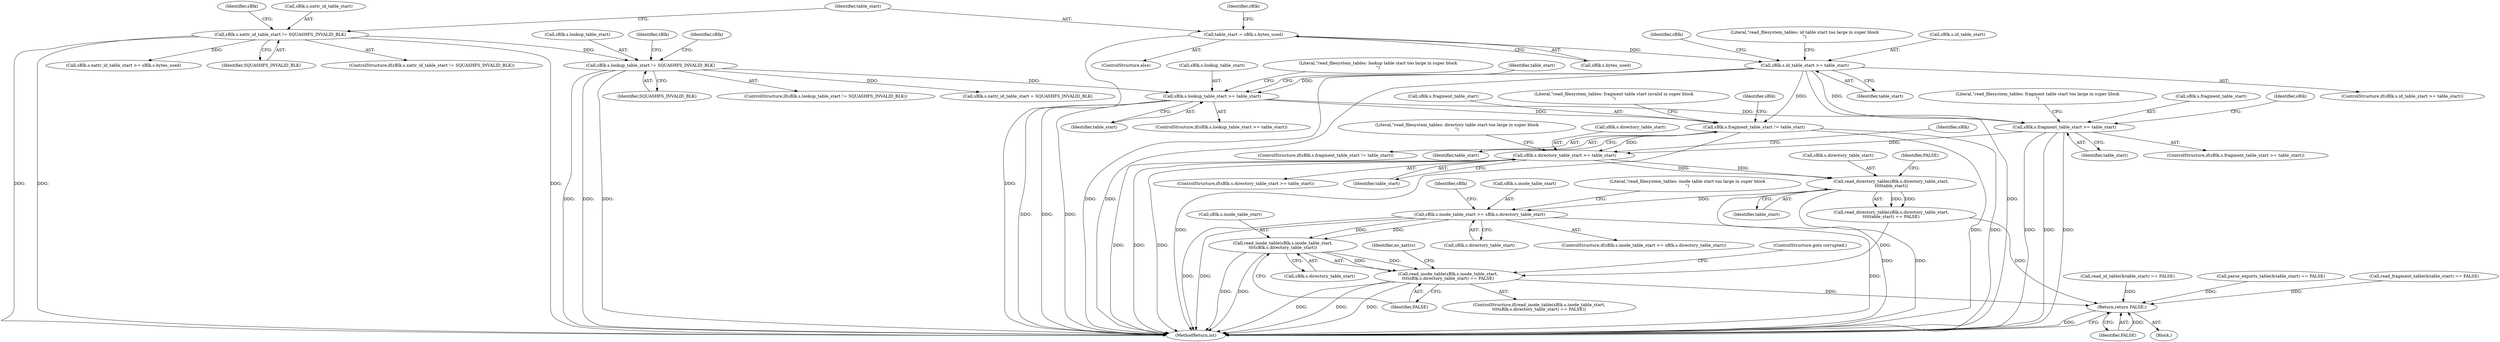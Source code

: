 digraph "0_squashfs-tools_f95864afe8833fe3ad782d714b41378e860977b1_1@API" {
"1000341" [label="(Call,read_inode_table(sBlk.s.inode_table_start,\n\t\t\t\tsBlk.s.directory_table_start))"];
"1000324" [label="(Call,sBlk.s.inode_table_start >= sBlk.s.directory_table_start)"];
"1000314" [label="(Call,read_directory_table(sBlk.s.directory_table_start,\n\t\t\t\ttable_start))"];
"1000301" [label="(Call,sBlk.s.directory_table_start >= table_start)"];
"1000252" [label="(Call,sBlk.s.fragment_table_start >= table_start)"];
"1000166" [label="(Call,sBlk.s.id_table_start >= table_start)"];
"1000158" [label="(Call,table_start = sBlk.s.bytes_used)"];
"1000224" [label="(Call,sBlk.s.lookup_table_start >= table_start)"];
"1000215" [label="(Call,sBlk.s.lookup_table_start != SQUASHFS_INVALID_BLK)"];
"1000120" [label="(Call,sBlk.s.xattr_id_table_start != SQUASHFS_INVALID_BLK)"];
"1000289" [label="(Call,sBlk.s.fragment_table_start != table_start)"];
"1000340" [label="(Call,read_inode_table(sBlk.s.inode_table_start,\n\t\t\t\tsBlk.s.directory_table_start) == FALSE)"];
"1000368" [label="(Return,return FALSE;)"];
"1000369" [label="(Identifier,FALSE)"];
"1000344" [label="(Identifier,sBlk)"];
"1000325" [label="(Call,sBlk.s.inode_table_start)"];
"1000157" [label="(ControlStructure,else)"];
"1000169" [label="(Identifier,sBlk)"];
"1000298" [label="(Literal,\"read_filesystem_tables: fragment table start invalid in super block\n\")"];
"1000166" [label="(Call,sBlk.s.id_table_start >= table_start)"];
"1000160" [label="(Call,sBlk.s.bytes_used)"];
"1000347" [label="(Call,sBlk.s.directory_table_start)"];
"1000221" [label="(Identifier,SQUASHFS_INVALID_BLK)"];
"1000167" [label="(Call,sBlk.s.id_table_start)"];
"1000224" [label="(Call,sBlk.s.lookup_table_start >= table_start)"];
"1000172" [label="(Identifier,table_start)"];
"1000214" [label="(ControlStructure,if(sBlk.s.lookup_table_start != SQUASHFS_INVALID_BLK))"];
"1000239" [label="(Identifier,table_start)"];
"1000227" [label="(Identifier,sBlk)"];
"1000355" [label="(Identifier,no_xattrs)"];
"1000315" [label="(Call,sBlk.s.directory_table_start)"];
"1000117" [label="(Block,)"];
"1000317" [label="(Identifier,sBlk)"];
"1000216" [label="(Call,sBlk.s.lookup_table_start)"];
"1000304" [label="(Identifier,sBlk)"];
"1000165" [label="(ControlStructure,if(sBlk.s.id_table_start >= table_start))"];
"1000290" [label="(Call,sBlk.s.fragment_table_start)"];
"1000340" [label="(Call,read_inode_table(sBlk.s.inode_table_start,\n\t\t\t\tsBlk.s.directory_table_start) == FALSE)"];
"1000252" [label="(Call,sBlk.s.fragment_table_start >= table_start)"];
"1000368" [label="(Return,return FALSE;)"];
"1000230" [label="(Identifier,table_start)"];
"1000246" [label="(Identifier,sBlk)"];
"1000215" [label="(Call,sBlk.s.lookup_table_start != SQUASHFS_INVALID_BLK)"];
"1000314" [label="(Call,read_directory_table(sBlk.s.directory_table_start,\n\t\t\t\ttable_start))"];
"1000132" [label="(Identifier,sBlk)"];
"1000289" [label="(Call,sBlk.s.fragment_table_start != table_start)"];
"1000120" [label="(Call,sBlk.s.xattr_id_table_start != SQUASHFS_INVALID_BLK)"];
"1000356" [label="(Call,sBlk.s.xattr_id_table_start = SQUASHFS_INVALID_BLK)"];
"1000181" [label="(Identifier,sBlk)"];
"1000261" [label="(Literal,\"read_filesystem_tables: fragment table start too large in super block\n\")"];
"1000225" [label="(Call,sBlk.s.lookup_table_start)"];
"1000307" [label="(Identifier,table_start)"];
"1000295" [label="(Identifier,table_start)"];
"1000313" [label="(Call,read_directory_table(sBlk.s.directory_table_start,\n\t\t\t\ttable_start) == FALSE)"];
"1000310" [label="(Literal,\"read_filesystem_tables: directory table start too large in super block\n\")"];
"1000341" [label="(Call,read_inode_table(sBlk.s.inode_table_start,\n\t\t\t\tsBlk.s.directory_table_start))"];
"1000320" [label="(Identifier,table_start)"];
"1000159" [label="(Identifier,table_start)"];
"1000339" [label="(ControlStructure,if(read_inode_table(sBlk.s.inode_table_start,\n\t\t\t\tsBlk.s.directory_table_start) == FALSE))"];
"1000301" [label="(Call,sBlk.s.directory_table_start >= table_start)"];
"1000302" [label="(Call,sBlk.s.directory_table_start)"];
"1000175" [label="(Literal,\"read_filesystem_tables: id table start too large in super block\n\")"];
"1000208" [label="(Call,read_id_table(&table_start) == FALSE)"];
"1000251" [label="(ControlStructure,if(sBlk.s.fragment_table_start >= table_start))"];
"1000342" [label="(Call,sBlk.s.inode_table_start)"];
"1000253" [label="(Call,sBlk.s.fragment_table_start)"];
"1000158" [label="(Call,table_start = sBlk.s.bytes_used)"];
"1000236" [label="(Call,parse_exports_table(&table_start) == FALSE)"];
"1000337" [label="(Literal,\"read_filesystem_tables: inode table start too large in super block\n\")"];
"1000121" [label="(Call,sBlk.s.xattr_id_table_start)"];
"1000119" [label="(ControlStructure,if(sBlk.s.xattr_id_table_start != SQUASHFS_INVALID_BLK))"];
"1000353" [label="(ControlStructure,goto corrupted;)"];
"1000370" [label="(MethodReturn,int)"];
"1000352" [label="(Identifier,FALSE)"];
"1000223" [label="(ControlStructure,if(sBlk.s.lookup_table_start >= table_start))"];
"1000129" [label="(Call,sBlk.s.xattr_id_table_start >= sBlk.s.bytes_used)"];
"1000280" [label="(Call,read_fragment_table(&table_start) == FALSE)"];
"1000126" [label="(Identifier,SQUASHFS_INVALID_BLK)"];
"1000267" [label="(Identifier,sBlk)"];
"1000330" [label="(Call,sBlk.s.directory_table_start)"];
"1000300" [label="(ControlStructure,if(sBlk.s.directory_table_start >= table_start))"];
"1000324" [label="(Call,sBlk.s.inode_table_start >= sBlk.s.directory_table_start)"];
"1000323" [label="(ControlStructure,if(sBlk.s.inode_table_start >= sBlk.s.directory_table_start))"];
"1000321" [label="(Identifier,FALSE)"];
"1000233" [label="(Literal,\"read_filesystem_tables: lookup table start too large in super block\n\")"];
"1000288" [label="(ControlStructure,if(sBlk.s.fragment_table_start != table_start))"];
"1000258" [label="(Identifier,table_start)"];
"1000341" -> "1000340"  [label="AST: "];
"1000341" -> "1000347"  [label="CFG: "];
"1000342" -> "1000341"  [label="AST: "];
"1000347" -> "1000341"  [label="AST: "];
"1000352" -> "1000341"  [label="CFG: "];
"1000341" -> "1000370"  [label="DDG: "];
"1000341" -> "1000370"  [label="DDG: "];
"1000341" -> "1000340"  [label="DDG: "];
"1000341" -> "1000340"  [label="DDG: "];
"1000324" -> "1000341"  [label="DDG: "];
"1000324" -> "1000341"  [label="DDG: "];
"1000324" -> "1000323"  [label="AST: "];
"1000324" -> "1000330"  [label="CFG: "];
"1000325" -> "1000324"  [label="AST: "];
"1000330" -> "1000324"  [label="AST: "];
"1000337" -> "1000324"  [label="CFG: "];
"1000344" -> "1000324"  [label="CFG: "];
"1000324" -> "1000370"  [label="DDG: "];
"1000324" -> "1000370"  [label="DDG: "];
"1000324" -> "1000370"  [label="DDG: "];
"1000314" -> "1000324"  [label="DDG: "];
"1000314" -> "1000313"  [label="AST: "];
"1000314" -> "1000320"  [label="CFG: "];
"1000315" -> "1000314"  [label="AST: "];
"1000320" -> "1000314"  [label="AST: "];
"1000321" -> "1000314"  [label="CFG: "];
"1000314" -> "1000370"  [label="DDG: "];
"1000314" -> "1000370"  [label="DDG: "];
"1000314" -> "1000313"  [label="DDG: "];
"1000314" -> "1000313"  [label="DDG: "];
"1000301" -> "1000314"  [label="DDG: "];
"1000301" -> "1000314"  [label="DDG: "];
"1000301" -> "1000300"  [label="AST: "];
"1000301" -> "1000307"  [label="CFG: "];
"1000302" -> "1000301"  [label="AST: "];
"1000307" -> "1000301"  [label="AST: "];
"1000310" -> "1000301"  [label="CFG: "];
"1000317" -> "1000301"  [label="CFG: "];
"1000301" -> "1000370"  [label="DDG: "];
"1000301" -> "1000370"  [label="DDG: "];
"1000301" -> "1000370"  [label="DDG: "];
"1000252" -> "1000301"  [label="DDG: "];
"1000289" -> "1000301"  [label="DDG: "];
"1000252" -> "1000251"  [label="AST: "];
"1000252" -> "1000258"  [label="CFG: "];
"1000253" -> "1000252"  [label="AST: "];
"1000258" -> "1000252"  [label="AST: "];
"1000261" -> "1000252"  [label="CFG: "];
"1000267" -> "1000252"  [label="CFG: "];
"1000252" -> "1000370"  [label="DDG: "];
"1000252" -> "1000370"  [label="DDG: "];
"1000252" -> "1000370"  [label="DDG: "];
"1000166" -> "1000252"  [label="DDG: "];
"1000224" -> "1000252"  [label="DDG: "];
"1000166" -> "1000165"  [label="AST: "];
"1000166" -> "1000172"  [label="CFG: "];
"1000167" -> "1000166"  [label="AST: "];
"1000172" -> "1000166"  [label="AST: "];
"1000175" -> "1000166"  [label="CFG: "];
"1000181" -> "1000166"  [label="CFG: "];
"1000166" -> "1000370"  [label="DDG: "];
"1000166" -> "1000370"  [label="DDG: "];
"1000166" -> "1000370"  [label="DDG: "];
"1000158" -> "1000166"  [label="DDG: "];
"1000166" -> "1000224"  [label="DDG: "];
"1000166" -> "1000289"  [label="DDG: "];
"1000158" -> "1000157"  [label="AST: "];
"1000158" -> "1000160"  [label="CFG: "];
"1000159" -> "1000158"  [label="AST: "];
"1000160" -> "1000158"  [label="AST: "];
"1000169" -> "1000158"  [label="CFG: "];
"1000158" -> "1000370"  [label="DDG: "];
"1000224" -> "1000223"  [label="AST: "];
"1000224" -> "1000230"  [label="CFG: "];
"1000225" -> "1000224"  [label="AST: "];
"1000230" -> "1000224"  [label="AST: "];
"1000233" -> "1000224"  [label="CFG: "];
"1000239" -> "1000224"  [label="CFG: "];
"1000224" -> "1000370"  [label="DDG: "];
"1000224" -> "1000370"  [label="DDG: "];
"1000224" -> "1000370"  [label="DDG: "];
"1000215" -> "1000224"  [label="DDG: "];
"1000224" -> "1000289"  [label="DDG: "];
"1000215" -> "1000214"  [label="AST: "];
"1000215" -> "1000221"  [label="CFG: "];
"1000216" -> "1000215"  [label="AST: "];
"1000221" -> "1000215"  [label="AST: "];
"1000227" -> "1000215"  [label="CFG: "];
"1000246" -> "1000215"  [label="CFG: "];
"1000215" -> "1000370"  [label="DDG: "];
"1000215" -> "1000370"  [label="DDG: "];
"1000215" -> "1000370"  [label="DDG: "];
"1000120" -> "1000215"  [label="DDG: "];
"1000215" -> "1000356"  [label="DDG: "];
"1000120" -> "1000119"  [label="AST: "];
"1000120" -> "1000126"  [label="CFG: "];
"1000121" -> "1000120"  [label="AST: "];
"1000126" -> "1000120"  [label="AST: "];
"1000132" -> "1000120"  [label="CFG: "];
"1000159" -> "1000120"  [label="CFG: "];
"1000120" -> "1000370"  [label="DDG: "];
"1000120" -> "1000370"  [label="DDG: "];
"1000120" -> "1000370"  [label="DDG: "];
"1000120" -> "1000129"  [label="DDG: "];
"1000289" -> "1000288"  [label="AST: "];
"1000289" -> "1000295"  [label="CFG: "];
"1000290" -> "1000289"  [label="AST: "];
"1000295" -> "1000289"  [label="AST: "];
"1000298" -> "1000289"  [label="CFG: "];
"1000304" -> "1000289"  [label="CFG: "];
"1000289" -> "1000370"  [label="DDG: "];
"1000289" -> "1000370"  [label="DDG: "];
"1000289" -> "1000370"  [label="DDG: "];
"1000340" -> "1000339"  [label="AST: "];
"1000340" -> "1000352"  [label="CFG: "];
"1000352" -> "1000340"  [label="AST: "];
"1000353" -> "1000340"  [label="CFG: "];
"1000355" -> "1000340"  [label="CFG: "];
"1000340" -> "1000370"  [label="DDG: "];
"1000340" -> "1000370"  [label="DDG: "];
"1000340" -> "1000370"  [label="DDG: "];
"1000313" -> "1000340"  [label="DDG: "];
"1000340" -> "1000368"  [label="DDG: "];
"1000368" -> "1000117"  [label="AST: "];
"1000368" -> "1000369"  [label="CFG: "];
"1000369" -> "1000368"  [label="AST: "];
"1000370" -> "1000368"  [label="CFG: "];
"1000368" -> "1000370"  [label="DDG: "];
"1000369" -> "1000368"  [label="DDG: "];
"1000280" -> "1000368"  [label="DDG: "];
"1000236" -> "1000368"  [label="DDG: "];
"1000208" -> "1000368"  [label="DDG: "];
"1000313" -> "1000368"  [label="DDG: "];
}
